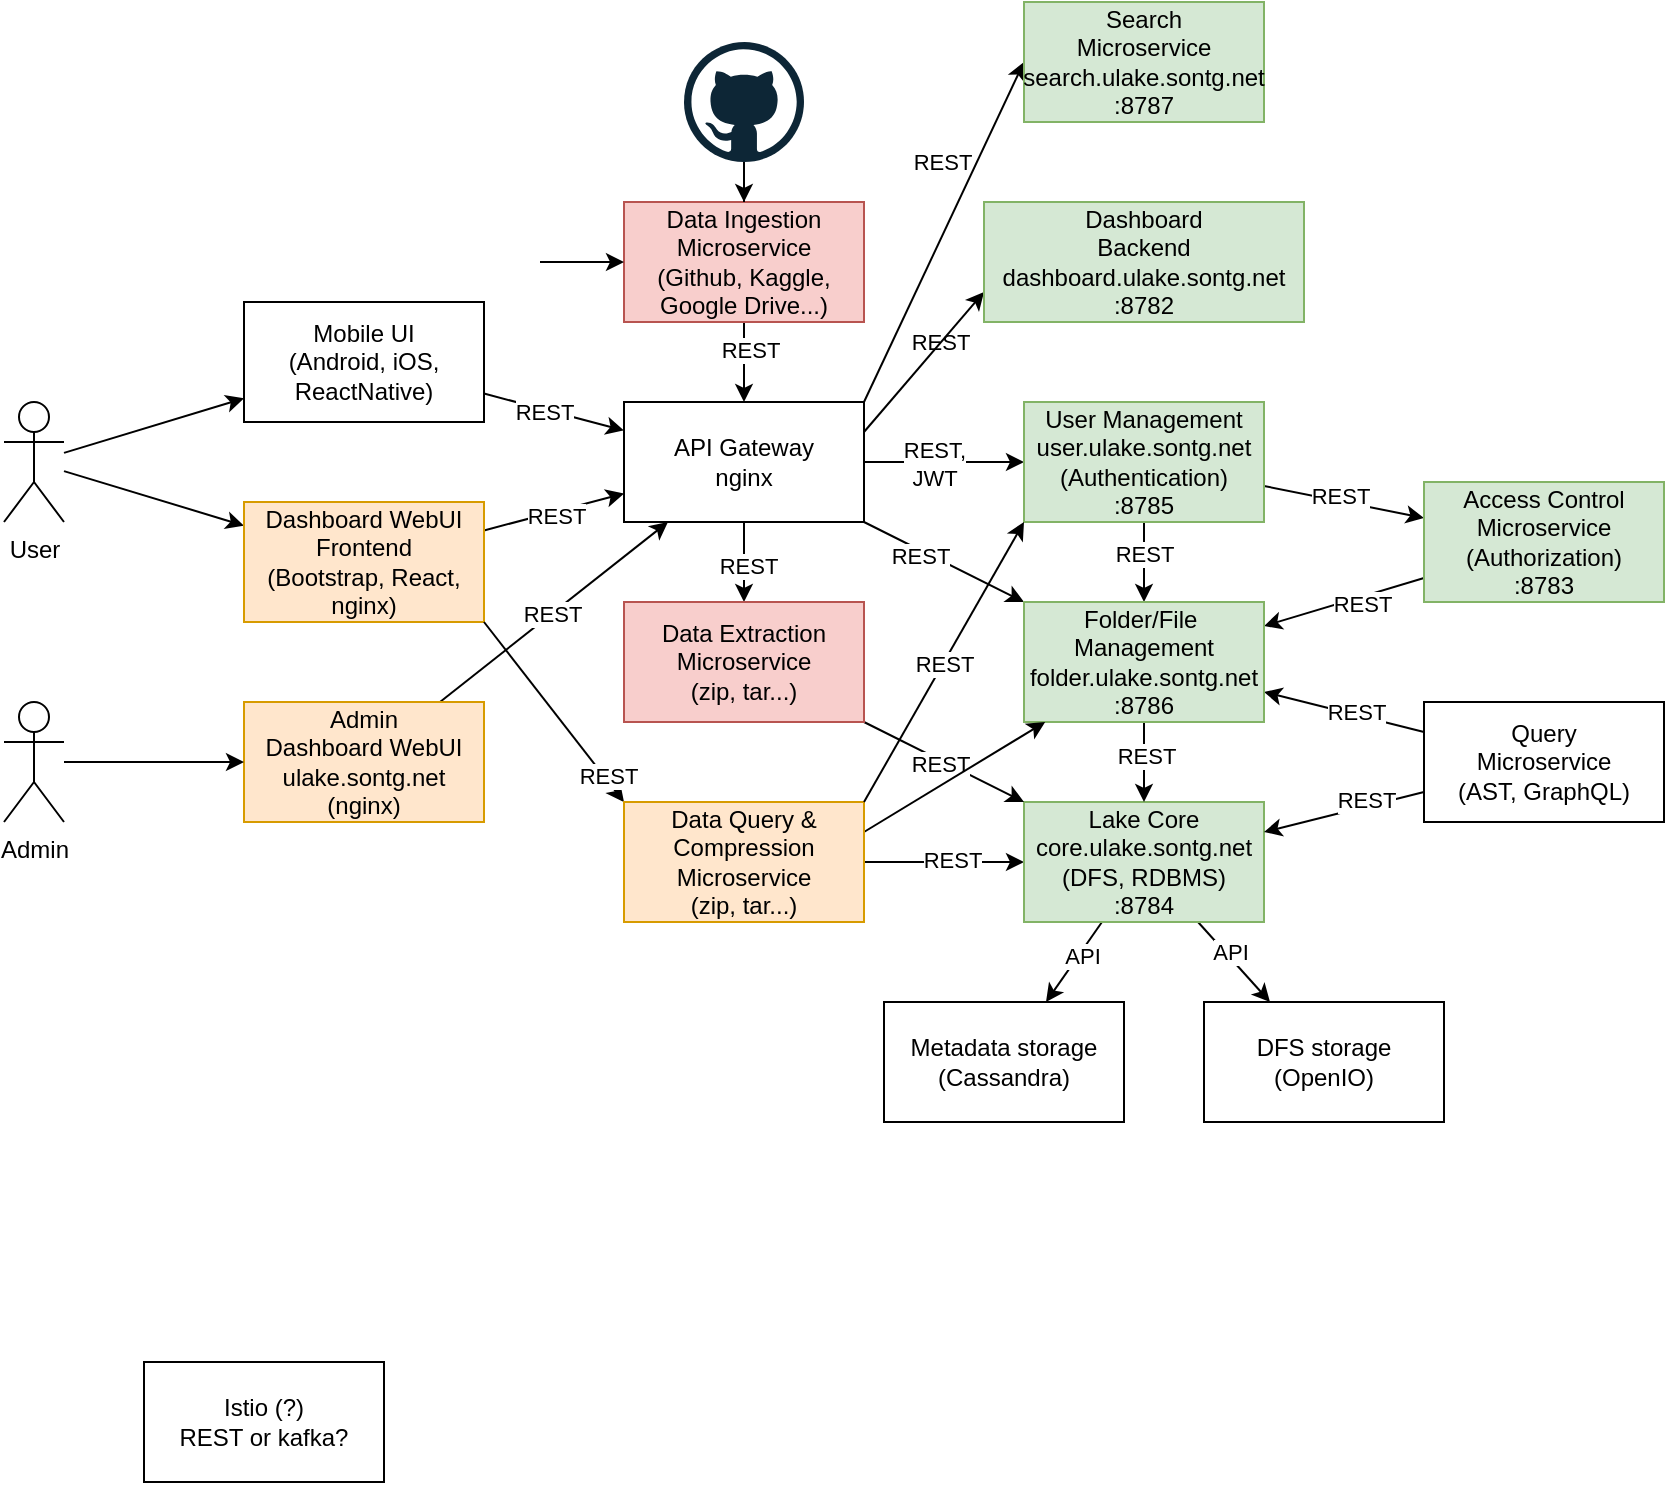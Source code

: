 <mxfile version="18.0.0" type="device"><diagram id="VjqiF-7gsAH0JScZlr2Z" name="Page-1"><mxGraphModel dx="1098" dy="1725" grid="1" gridSize="10" guides="1" tooltips="1" connect="1" arrows="1" fold="1" page="1" pageScale="1" pageWidth="850" pageHeight="1100" math="0" shadow="0"><root><mxCell id="0"/><mxCell id="1" parent="0"/><mxCell id="zoY3I_NYAU8fRdwg_-jF-6" value="" style="edgeStyle=orthogonalEdgeStyle;rounded=0;orthogonalLoop=1;jettySize=auto;html=1;" parent="1" source="FqpOLfozaBzWn2aKzqYq-1" target="FqpOLfozaBzWn2aKzqYq-3" edge="1"><mxGeometry relative="1" as="geometry"/></mxCell><mxCell id="cf1ELPkSND5Zy1zUf8j2-6" value="REST,&lt;br&gt;JWT" style="edgeLabel;html=1;align=center;verticalAlign=middle;resizable=0;points=[];" parent="zoY3I_NYAU8fRdwg_-jF-6" vertex="1" connectable="0"><mxGeometry x="-0.143" y="-1" relative="1" as="geometry"><mxPoint as="offset"/></mxGeometry></mxCell><mxCell id="kY7z4TZwMl0ahuheCgUd-2" value="" style="edgeStyle=orthogonalEdgeStyle;rounded=0;orthogonalLoop=1;jettySize=auto;html=1;" parent="1" source="FqpOLfozaBzWn2aKzqYq-1" target="kY7z4TZwMl0ahuheCgUd-1" edge="1"><mxGeometry relative="1" as="geometry"/></mxCell><mxCell id="cf1ELPkSND5Zy1zUf8j2-5" value="REST" style="edgeLabel;html=1;align=center;verticalAlign=middle;resizable=0;points=[];" parent="kY7z4TZwMl0ahuheCgUd-2" vertex="1" connectable="0"><mxGeometry x="0.089" y="2" relative="1" as="geometry"><mxPoint as="offset"/></mxGeometry></mxCell><mxCell id="kY7z4TZwMl0ahuheCgUd-3" style="rounded=0;orthogonalLoop=1;jettySize=auto;html=1;" parent="1" source="FqpOLfozaBzWn2aKzqYq-1" target="zoY3I_NYAU8fRdwg_-jF-14" edge="1"><mxGeometry relative="1" as="geometry"/></mxCell><mxCell id="cf1ELPkSND5Zy1zUf8j2-7" value="REST" style="edgeLabel;html=1;align=center;verticalAlign=middle;resizable=0;points=[];" parent="kY7z4TZwMl0ahuheCgUd-3" vertex="1" connectable="0"><mxGeometry x="-0.27" y="-2" relative="1" as="geometry"><mxPoint as="offset"/></mxGeometry></mxCell><mxCell id="rMYl8v9ltUYqEF-BnXJ6-3" value="REST" style="edgeLabel;html=1;align=center;verticalAlign=middle;resizable=0;points=[];" vertex="1" connectable="0" parent="kY7z4TZwMl0ahuheCgUd-3"><mxGeometry x="-0.27" y="-2" relative="1" as="geometry"><mxPoint x="10" y="-107" as="offset"/></mxGeometry></mxCell><mxCell id="rMYl8v9ltUYqEF-BnXJ6-6" value="REST" style="edgeLabel;html=1;align=center;verticalAlign=middle;resizable=0;points=[];" vertex="1" connectable="0" parent="kY7z4TZwMl0ahuheCgUd-3"><mxGeometry x="-0.27" y="-2" relative="1" as="geometry"><mxPoint x="11" y="-197" as="offset"/></mxGeometry></mxCell><mxCell id="rMYl8v9ltUYqEF-BnXJ6-2" style="rounded=0;orthogonalLoop=1;jettySize=auto;html=1;exitX=1;exitY=0.25;exitDx=0;exitDy=0;entryX=0;entryY=0.75;entryDx=0;entryDy=0;" edge="1" parent="1" source="FqpOLfozaBzWn2aKzqYq-1" target="rMYl8v9ltUYqEF-BnXJ6-1"><mxGeometry relative="1" as="geometry"/></mxCell><mxCell id="rMYl8v9ltUYqEF-BnXJ6-5" style="edgeStyle=none;rounded=0;orthogonalLoop=1;jettySize=auto;html=1;exitX=1;exitY=0;exitDx=0;exitDy=0;entryX=0;entryY=0.5;entryDx=0;entryDy=0;" edge="1" parent="1" source="FqpOLfozaBzWn2aKzqYq-1" target="rMYl8v9ltUYqEF-BnXJ6-4"><mxGeometry relative="1" as="geometry"/></mxCell><mxCell id="FqpOLfozaBzWn2aKzqYq-1" value="API Gateway&lt;br&gt;nginx" style="rounded=0;whiteSpace=wrap;html=1;" parent="1" vertex="1"><mxGeometry x="380" y="100" width="120" height="60" as="geometry"/></mxCell><mxCell id="zoY3I_NYAU8fRdwg_-jF-10" value="" style="edgeStyle=none;rounded=0;orthogonalLoop=1;jettySize=auto;html=1;" parent="1" source="FqpOLfozaBzWn2aKzqYq-2" target="zoY3I_NYAU8fRdwg_-jF-5" edge="1"><mxGeometry relative="1" as="geometry"/></mxCell><mxCell id="zoY3I_NYAU8fRdwg_-jF-11" value="" style="edgeStyle=none;rounded=0;orthogonalLoop=1;jettySize=auto;html=1;" parent="1" source="FqpOLfozaBzWn2aKzqYq-2" target="zoY3I_NYAU8fRdwg_-jF-2" edge="1"><mxGeometry relative="1" as="geometry"/></mxCell><mxCell id="FqpOLfozaBzWn2aKzqYq-2" value="User" style="shape=umlActor;verticalLabelPosition=bottom;verticalAlign=top;html=1;outlineConnect=0;" parent="1" vertex="1"><mxGeometry x="70" y="100" width="30" height="60" as="geometry"/></mxCell><mxCell id="zoY3I_NYAU8fRdwg_-jF-12" value="" style="edgeStyle=none;rounded=0;orthogonalLoop=1;jettySize=auto;html=1;" parent="1" source="FqpOLfozaBzWn2aKzqYq-3" target="zoY3I_NYAU8fRdwg_-jF-7" edge="1"><mxGeometry relative="1" as="geometry"/></mxCell><mxCell id="cf1ELPkSND5Zy1zUf8j2-9" value="REST" style="edgeLabel;html=1;align=center;verticalAlign=middle;resizable=0;points=[];" parent="zoY3I_NYAU8fRdwg_-jF-12" vertex="1" connectable="0"><mxGeometry x="-0.133" y="-1" relative="1" as="geometry"><mxPoint x="3" y="-3" as="offset"/></mxGeometry></mxCell><mxCell id="zoY3I_NYAU8fRdwg_-jF-15" value="" style="edgeStyle=none;rounded=0;orthogonalLoop=1;jettySize=auto;html=1;" parent="1" source="FqpOLfozaBzWn2aKzqYq-3" target="zoY3I_NYAU8fRdwg_-jF-14" edge="1"><mxGeometry relative="1" as="geometry"/></mxCell><mxCell id="cf1ELPkSND5Zy1zUf8j2-17" value="REST" style="edgeLabel;html=1;align=center;verticalAlign=middle;resizable=0;points=[];" parent="zoY3I_NYAU8fRdwg_-jF-15" vertex="1" connectable="0"><mxGeometry x="-0.2" relative="1" as="geometry"><mxPoint as="offset"/></mxGeometry></mxCell><mxCell id="FqpOLfozaBzWn2aKzqYq-3" value="User Management&lt;br&gt;user.ulake.sontg.net&lt;br&gt;(Authentication)&lt;br&gt;:8785" style="rounded=0;whiteSpace=wrap;html=1;fillColor=#d5e8d4;strokeColor=#82b366;" parent="1" vertex="1"><mxGeometry x="580" y="100" width="120" height="60" as="geometry"/></mxCell><mxCell id="cf1ELPkSND5Zy1zUf8j2-18" style="edgeStyle=none;rounded=0;orthogonalLoop=1;jettySize=auto;html=1;strokeColor=#000000;" parent="1" source="zoY3I_NYAU8fRdwg_-jF-1" target="645X3_ztNfNJ3bgQTURP-1" edge="1"><mxGeometry relative="1" as="geometry"/></mxCell><mxCell id="cf1ELPkSND5Zy1zUf8j2-20" value="API" style="edgeLabel;html=1;align=center;verticalAlign=middle;resizable=0;points=[];" parent="cf1ELPkSND5Zy1zUf8j2-18" vertex="1" connectable="0"><mxGeometry x="-0.201" y="1" relative="1" as="geometry"><mxPoint as="offset"/></mxGeometry></mxCell><mxCell id="cf1ELPkSND5Zy1zUf8j2-19" style="edgeStyle=none;rounded=0;orthogonalLoop=1;jettySize=auto;html=1;strokeColor=#000000;" parent="1" source="zoY3I_NYAU8fRdwg_-jF-1" target="645X3_ztNfNJ3bgQTURP-4" edge="1"><mxGeometry relative="1" as="geometry"/></mxCell><mxCell id="cf1ELPkSND5Zy1zUf8j2-21" value="API" style="edgeLabel;html=1;align=center;verticalAlign=middle;resizable=0;points=[];" parent="cf1ELPkSND5Zy1zUf8j2-19" vertex="1" connectable="0"><mxGeometry x="-0.188" y="2" relative="1" as="geometry"><mxPoint as="offset"/></mxGeometry></mxCell><mxCell id="GoQwBpjM220HE_MyKGhg-2" value="" style="edgeStyle=orthogonalEdgeStyle;rounded=0;orthogonalLoop=1;jettySize=auto;html=1;startArrow=classic;startFill=1;endArrow=none;endFill=0;" parent="1" source="zoY3I_NYAU8fRdwg_-jF-1" target="GoQwBpjM220HE_MyKGhg-1" edge="1"><mxGeometry relative="1" as="geometry"/></mxCell><mxCell id="GoQwBpjM220HE_MyKGhg-11" value="REST" style="edgeLabel;html=1;align=center;verticalAlign=middle;resizable=0;points=[];" parent="GoQwBpjM220HE_MyKGhg-2" vertex="1" connectable="0"><mxGeometry x="-0.1" y="-1" relative="1" as="geometry"><mxPoint as="offset"/></mxGeometry></mxCell><mxCell id="zoY3I_NYAU8fRdwg_-jF-1" value="Lake Core&lt;br&gt;core.ulake.sontg.net&lt;br&gt;(DFS, RDBMS)&lt;br&gt;:8784" style="rounded=0;whiteSpace=wrap;html=1;fillColor=#d5e8d4;strokeColor=#82b366;" parent="1" vertex="1"><mxGeometry x="580" y="300" width="120" height="60" as="geometry"/></mxCell><mxCell id="zoY3I_NYAU8fRdwg_-jF-4" value="" style="rounded=0;orthogonalLoop=1;jettySize=auto;html=1;" parent="1" source="zoY3I_NYAU8fRdwg_-jF-2" target="FqpOLfozaBzWn2aKzqYq-1" edge="1"><mxGeometry relative="1" as="geometry"/></mxCell><mxCell id="cf1ELPkSND5Zy1zUf8j2-2" value="REST" style="edgeLabel;html=1;align=center;verticalAlign=middle;resizable=0;points=[];" parent="zoY3I_NYAU8fRdwg_-jF-4" vertex="1" connectable="0"><mxGeometry x="0.013" y="-2" relative="1" as="geometry"><mxPoint as="offset"/></mxGeometry></mxCell><mxCell id="zoY3I_NYAU8fRdwg_-jF-2" value="Dashboard&amp;nbsp;WebUI&lt;br&gt;Frontend&lt;br&gt;(Bootstrap, React, nginx)" style="rounded=0;whiteSpace=wrap;html=1;fillColor=#ffe6cc;strokeColor=#d79b00;" parent="1" vertex="1"><mxGeometry x="190" y="150" width="120" height="60" as="geometry"/></mxCell><mxCell id="zoY3I_NYAU8fRdwg_-jF-8" value="" style="rounded=0;orthogonalLoop=1;jettySize=auto;html=1;" parent="1" source="zoY3I_NYAU8fRdwg_-jF-5" target="FqpOLfozaBzWn2aKzqYq-1" edge="1"><mxGeometry relative="1" as="geometry"/></mxCell><mxCell id="cf1ELPkSND5Zy1zUf8j2-1" value="REST" style="edgeLabel;html=1;align=center;verticalAlign=middle;resizable=0;points=[];" parent="zoY3I_NYAU8fRdwg_-jF-8" vertex="1" connectable="0"><mxGeometry x="-0.134" y="-1" relative="1" as="geometry"><mxPoint as="offset"/></mxGeometry></mxCell><mxCell id="zoY3I_NYAU8fRdwg_-jF-5" value="Mobile UI&lt;br&gt;(Android, iOS, ReactNative)" style="rounded=0;whiteSpace=wrap;html=1;" parent="1" vertex="1"><mxGeometry x="190" y="50" width="120" height="60" as="geometry"/></mxCell><mxCell id="zoY3I_NYAU8fRdwg_-jF-16" style="edgeStyle=none;rounded=0;orthogonalLoop=1;jettySize=auto;html=1;" parent="1" source="zoY3I_NYAU8fRdwg_-jF-7" target="zoY3I_NYAU8fRdwg_-jF-14" edge="1"><mxGeometry relative="1" as="geometry"/></mxCell><mxCell id="cf1ELPkSND5Zy1zUf8j2-10" value="REST" style="edgeLabel;html=1;align=center;verticalAlign=middle;resizable=0;points=[];" parent="zoY3I_NYAU8fRdwg_-jF-16" vertex="1" connectable="0"><mxGeometry x="-0.199" y="3" relative="1" as="geometry"><mxPoint as="offset"/></mxGeometry></mxCell><mxCell id="zoY3I_NYAU8fRdwg_-jF-7" value="Access Control&lt;br&gt;Microservice&lt;br&gt;(Authorization)&lt;br&gt;:8783" style="rounded=0;whiteSpace=wrap;html=1;fillColor=#d5e8d4;strokeColor=#82b366;" parent="1" vertex="1"><mxGeometry x="780" y="140" width="120" height="60" as="geometry"/></mxCell><mxCell id="zoY3I_NYAU8fRdwg_-jF-23" value="" style="edgeStyle=none;rounded=0;orthogonalLoop=1;jettySize=auto;html=1;" parent="1" source="zoY3I_NYAU8fRdwg_-jF-13" target="zoY3I_NYAU8fRdwg_-jF-14" edge="1"><mxGeometry relative="1" as="geometry"/></mxCell><mxCell id="cf1ELPkSND5Zy1zUf8j2-11" value="REST" style="edgeLabel;html=1;align=center;verticalAlign=middle;resizable=0;points=[];" parent="zoY3I_NYAU8fRdwg_-jF-23" vertex="1" connectable="0"><mxGeometry x="-0.122" y="-2" relative="1" as="geometry"><mxPoint as="offset"/></mxGeometry></mxCell><mxCell id="zoY3I_NYAU8fRdwg_-jF-24" style="edgeStyle=none;rounded=0;orthogonalLoop=1;jettySize=auto;html=1;" parent="1" source="zoY3I_NYAU8fRdwg_-jF-13" target="zoY3I_NYAU8fRdwg_-jF-1" edge="1"><mxGeometry relative="1" as="geometry"/></mxCell><mxCell id="cf1ELPkSND5Zy1zUf8j2-12" value="REST" style="edgeLabel;html=1;align=center;verticalAlign=middle;resizable=0;points=[];" parent="zoY3I_NYAU8fRdwg_-jF-24" vertex="1" connectable="0"><mxGeometry x="-0.299" y="-3" relative="1" as="geometry"><mxPoint as="offset"/></mxGeometry></mxCell><mxCell id="zoY3I_NYAU8fRdwg_-jF-13" value="Query&lt;br&gt;Microservice&lt;br&gt;(AST, GraphQL)" style="rounded=0;whiteSpace=wrap;html=1;" parent="1" vertex="1"><mxGeometry x="780" y="250" width="120" height="60" as="geometry"/></mxCell><mxCell id="zoY3I_NYAU8fRdwg_-jF-25" value="" style="edgeStyle=none;rounded=0;orthogonalLoop=1;jettySize=auto;html=1;" parent="1" source="zoY3I_NYAU8fRdwg_-jF-14" target="zoY3I_NYAU8fRdwg_-jF-1" edge="1"><mxGeometry relative="1" as="geometry"/></mxCell><mxCell id="cf1ELPkSND5Zy1zUf8j2-16" value="REST" style="edgeLabel;html=1;align=center;verticalAlign=middle;resizable=0;points=[];" parent="zoY3I_NYAU8fRdwg_-jF-25" vertex="1" connectable="0"><mxGeometry x="-0.15" y="1" relative="1" as="geometry"><mxPoint as="offset"/></mxGeometry></mxCell><mxCell id="zoY3I_NYAU8fRdwg_-jF-14" value="Folder/File&amp;nbsp; Management&lt;br&gt;folder.ulake.sontg.net&lt;br&gt;:8786" style="rounded=0;whiteSpace=wrap;html=1;fillColor=#d5e8d4;strokeColor=#82b366;" parent="1" vertex="1"><mxGeometry x="580" y="200" width="120" height="60" as="geometry"/></mxCell><mxCell id="zoY3I_NYAU8fRdwg_-jF-22" value="" style="edgeStyle=none;rounded=0;orthogonalLoop=1;jettySize=auto;html=1;" parent="1" source="zoY3I_NYAU8fRdwg_-jF-17" target="FqpOLfozaBzWn2aKzqYq-1" edge="1"><mxGeometry relative="1" as="geometry"/></mxCell><mxCell id="cf1ELPkSND5Zy1zUf8j2-4" value="REST" style="edgeLabel;html=1;align=center;verticalAlign=middle;resizable=0;points=[];" parent="zoY3I_NYAU8fRdwg_-jF-22" vertex="1" connectable="0"><mxGeometry x="-0.35" y="3" relative="1" as="geometry"><mxPoint y="1" as="offset"/></mxGeometry></mxCell><mxCell id="zoY3I_NYAU8fRdwg_-jF-17" value="Data Ingestion&lt;br&gt;Microservice&lt;br&gt;(Github, Kaggle, Google Drive...)" style="rounded=0;whiteSpace=wrap;html=1;fillColor=#f8cecc;strokeColor=#b85450;" parent="1" vertex="1"><mxGeometry x="380" width="120" height="60" as="geometry"/></mxCell><mxCell id="zoY3I_NYAU8fRdwg_-jF-21" value="" style="edgeStyle=none;rounded=0;orthogonalLoop=1;jettySize=auto;html=1;" parent="1" source="zoY3I_NYAU8fRdwg_-jF-18" target="FqpOLfozaBzWn2aKzqYq-1" edge="1"><mxGeometry relative="1" as="geometry"/></mxCell><mxCell id="cf1ELPkSND5Zy1zUf8j2-3" value="REST" style="edgeLabel;html=1;align=center;verticalAlign=middle;resizable=0;points=[];" parent="zoY3I_NYAU8fRdwg_-jF-21" vertex="1" connectable="0"><mxGeometry x="-0.021" relative="1" as="geometry"><mxPoint as="offset"/></mxGeometry></mxCell><mxCell id="zoY3I_NYAU8fRdwg_-jF-18" value="Admin Dashboard&amp;nbsp;WebUI&lt;br&gt;ulake.sontg.net&lt;br&gt;(nginx)" style="rounded=0;whiteSpace=wrap;html=1;fillColor=#ffe6cc;strokeColor=#d79b00;" parent="1" vertex="1"><mxGeometry x="190" y="250" width="120" height="60" as="geometry"/></mxCell><mxCell id="zoY3I_NYAU8fRdwg_-jF-20" value="" style="edgeStyle=none;rounded=0;orthogonalLoop=1;jettySize=auto;html=1;" parent="1" source="zoY3I_NYAU8fRdwg_-jF-19" target="zoY3I_NYAU8fRdwg_-jF-18" edge="1"><mxGeometry relative="1" as="geometry"/></mxCell><mxCell id="zoY3I_NYAU8fRdwg_-jF-19" value="Admin" style="shape=umlActor;verticalLabelPosition=bottom;verticalAlign=top;html=1;outlineConnect=0;" parent="1" vertex="1"><mxGeometry x="70" y="250" width="30" height="60" as="geometry"/></mxCell><mxCell id="cf1ELPkSND5Zy1zUf8j2-13" style="rounded=0;orthogonalLoop=1;jettySize=auto;html=1;" parent="1" source="kY7z4TZwMl0ahuheCgUd-1" target="zoY3I_NYAU8fRdwg_-jF-1" edge="1"><mxGeometry relative="1" as="geometry"/></mxCell><mxCell id="cf1ELPkSND5Zy1zUf8j2-15" value="REST" style="edgeLabel;html=1;align=center;verticalAlign=middle;resizable=0;points=[];" parent="cf1ELPkSND5Zy1zUf8j2-13" vertex="1" connectable="0"><mxGeometry x="-0.018" y="-1" relative="1" as="geometry"><mxPoint x="-1" as="offset"/></mxGeometry></mxCell><mxCell id="kY7z4TZwMl0ahuheCgUd-1" value="Data Extraction Microservice&lt;br&gt;(zip, tar...)" style="rounded=0;whiteSpace=wrap;html=1;fillColor=#f8cecc;strokeColor=#b85450;" parent="1" vertex="1"><mxGeometry x="380" y="200" width="120" height="60" as="geometry"/></mxCell><mxCell id="645X3_ztNfNJ3bgQTURP-1" value="Metadata storage&lt;br&gt;(Cassandra)" style="rounded=0;whiteSpace=wrap;html=1;" parent="1" vertex="1"><mxGeometry x="510" y="400" width="120" height="60" as="geometry"/></mxCell><mxCell id="645X3_ztNfNJ3bgQTURP-4" value="DFS storage&lt;br&gt;(OpenIO)" style="rounded=0;whiteSpace=wrap;html=1;" parent="1" vertex="1"><mxGeometry x="670" y="400" width="120" height="60" as="geometry"/></mxCell><mxCell id="IhaqTSZGmhMF3uK93vRr-1" value="Istio (?)&lt;br&gt;REST or kafka?" style="rounded=0;whiteSpace=wrap;html=1;" parent="1" vertex="1"><mxGeometry x="140" y="580" width="120" height="60" as="geometry"/></mxCell><mxCell id="GoQwBpjM220HE_MyKGhg-7" style="rounded=0;orthogonalLoop=1;jettySize=auto;html=1;exitX=1;exitY=0.25;exitDx=0;exitDy=0;" parent="1" source="GoQwBpjM220HE_MyKGhg-1" target="zoY3I_NYAU8fRdwg_-jF-14" edge="1"><mxGeometry relative="1" as="geometry"/></mxCell><mxCell id="GoQwBpjM220HE_MyKGhg-13" style="edgeStyle=none;rounded=0;orthogonalLoop=1;jettySize=auto;html=1;exitX=0;exitY=0;exitDx=0;exitDy=0;entryX=1;entryY=1;entryDx=0;entryDy=0;startArrow=classic;startFill=1;endArrow=none;endFill=0;" parent="1" source="GoQwBpjM220HE_MyKGhg-1" target="zoY3I_NYAU8fRdwg_-jF-2" edge="1"><mxGeometry relative="1" as="geometry"/></mxCell><mxCell id="GoQwBpjM220HE_MyKGhg-17" value="REST" style="edgeLabel;html=1;align=center;verticalAlign=middle;resizable=0;points=[];" parent="GoQwBpjM220HE_MyKGhg-13" vertex="1" connectable="0"><mxGeometry x="-0.709" y="-1" relative="1" as="geometry"><mxPoint x="1" as="offset"/></mxGeometry></mxCell><mxCell id="GoQwBpjM220HE_MyKGhg-1" value="Data Query &amp;amp; Compression&lt;br&gt;Microservice&lt;br&gt;(zip, tar...)" style="rounded=0;whiteSpace=wrap;html=1;fillColor=#ffe6cc;strokeColor=#d79b00;" parent="1" vertex="1"><mxGeometry x="380" y="300" width="120" height="60" as="geometry"/></mxCell><mxCell id="GoQwBpjM220HE_MyKGhg-4" value="" style="edgeStyle=orthogonalEdgeStyle;rounded=0;orthogonalLoop=1;jettySize=auto;html=1;" parent="1" source="GoQwBpjM220HE_MyKGhg-3" target="zoY3I_NYAU8fRdwg_-jF-17" edge="1"><mxGeometry relative="1" as="geometry"/></mxCell><mxCell id="GoQwBpjM220HE_MyKGhg-3" value="" style="shape=image;html=1;verticalAlign=top;verticalLabelPosition=bottom;labelBackgroundColor=#ffffff;imageAspect=0;aspect=fixed;image=https://cdn4.iconfinder.com/data/icons/logos-and-brands/512/189_Kaggle_logo_logos-128.png" parent="1" vertex="1"><mxGeometry x="310" y="16" width="28" height="28" as="geometry"/></mxCell><mxCell id="GoQwBpjM220HE_MyKGhg-6" value="" style="edgeStyle=orthogonalEdgeStyle;rounded=0;orthogonalLoop=1;jettySize=auto;html=1;" parent="1" source="GoQwBpjM220HE_MyKGhg-5" target="zoY3I_NYAU8fRdwg_-jF-17" edge="1"><mxGeometry relative="1" as="geometry"/></mxCell><mxCell id="GoQwBpjM220HE_MyKGhg-5" value="" style="dashed=0;outlineConnect=0;html=1;align=center;labelPosition=center;verticalLabelPosition=bottom;verticalAlign=top;shape=mxgraph.weblogos.github" parent="1" vertex="1"><mxGeometry x="410" y="-80" width="60" height="60" as="geometry"/></mxCell><mxCell id="GoQwBpjM220HE_MyKGhg-9" style="edgeStyle=none;rounded=0;orthogonalLoop=1;jettySize=auto;html=1;exitX=1;exitY=0;exitDx=0;exitDy=0;entryX=0;entryY=1;entryDx=0;entryDy=0;" parent="1" source="GoQwBpjM220HE_MyKGhg-1" target="FqpOLfozaBzWn2aKzqYq-3" edge="1"><mxGeometry relative="1" as="geometry"/></mxCell><mxCell id="GoQwBpjM220HE_MyKGhg-12" value="REST" style="edgeLabel;html=1;align=center;verticalAlign=middle;resizable=0;points=[];" parent="GoQwBpjM220HE_MyKGhg-9" vertex="1" connectable="0"><mxGeometry x="-0.017" relative="1" as="geometry"><mxPoint as="offset"/></mxGeometry></mxCell><mxCell id="rMYl8v9ltUYqEF-BnXJ6-1" value="Dashboard&lt;br&gt;Backend&lt;br&gt;dashboard.ulake.sontg.net&lt;br&gt;:8782" style="rounded=0;whiteSpace=wrap;html=1;fillColor=#d5e8d4;strokeColor=#82b366;" vertex="1" parent="1"><mxGeometry x="560" width="160" height="60" as="geometry"/></mxCell><mxCell id="rMYl8v9ltUYqEF-BnXJ6-4" value="Search&lt;br&gt;Microservice&lt;br&gt;search.ulake.sontg.net&lt;br&gt;:8787" style="rounded=0;whiteSpace=wrap;html=1;fillColor=#d5e8d4;strokeColor=#82b366;" vertex="1" parent="1"><mxGeometry x="580" y="-100" width="120" height="60" as="geometry"/></mxCell></root></mxGraphModel></diagram></mxfile>